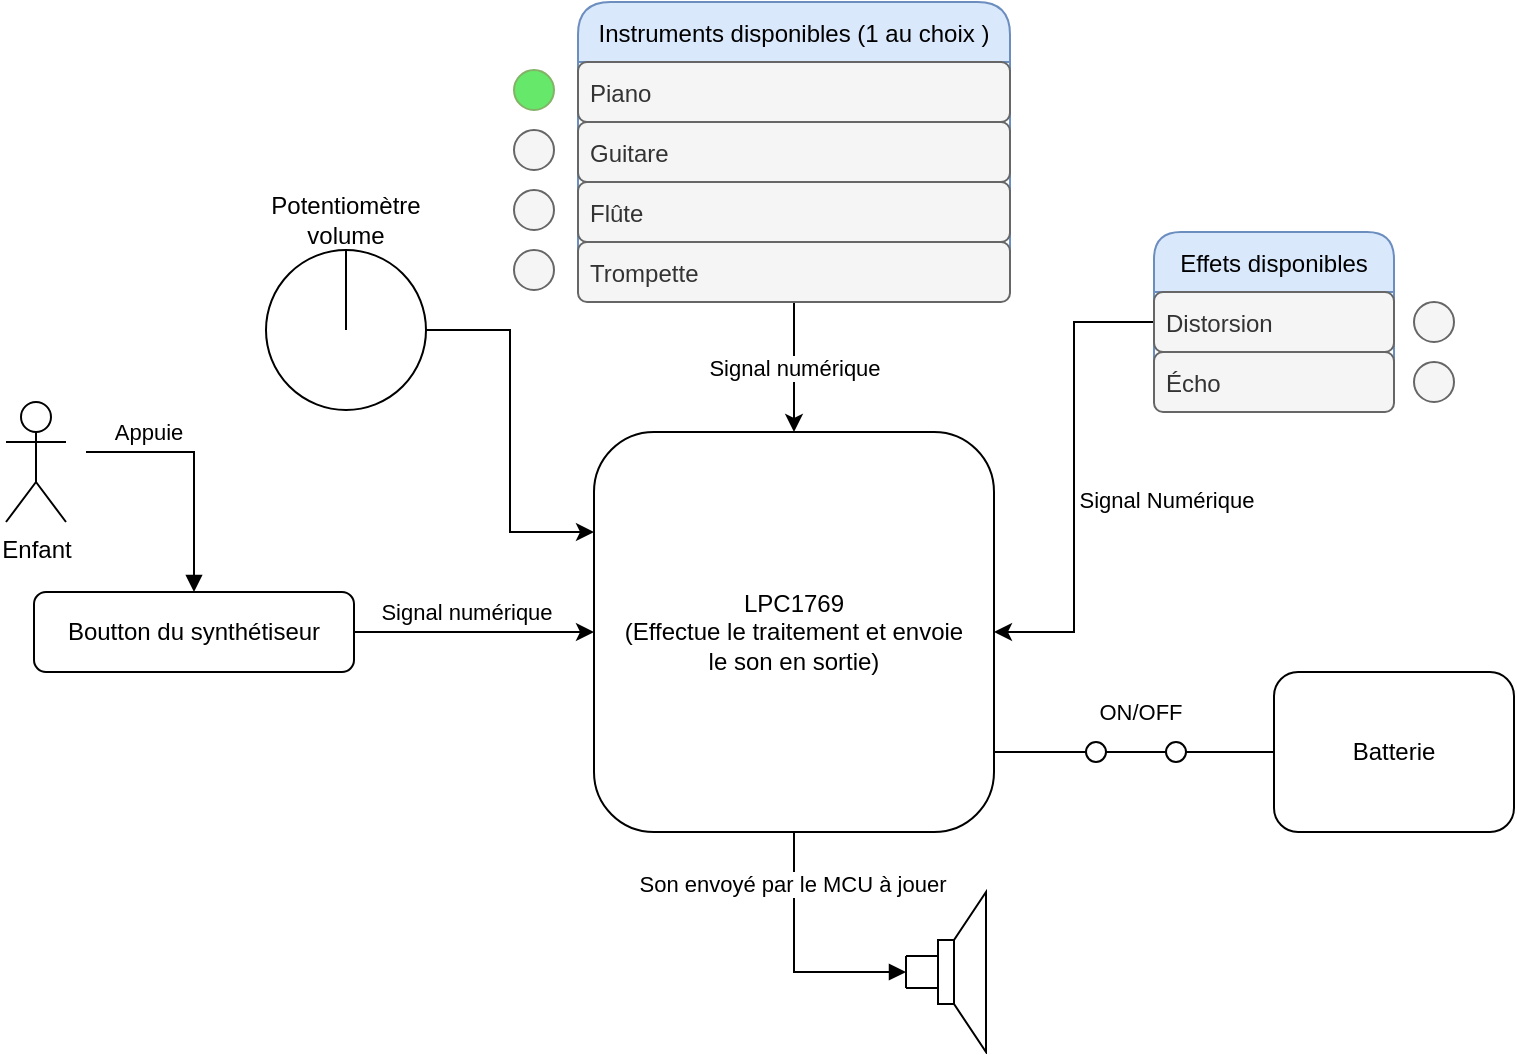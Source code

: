 <mxfile version="16.5.1" type="device"><diagram id="HFILvWz2ucrfniaZQ8Wx" name="Page-1"><mxGraphModel dx="1038" dy="649" grid="1" gridSize="10" guides="1" tooltips="1" connect="1" arrows="1" fold="1" page="1" pageScale="1" pageWidth="827" pageHeight="1169" math="0" shadow="0"><root><mxCell id="0"/><mxCell id="1" parent="0"/><mxCell id="X_dPQhwGVTIrn3kEduS3-3" style="edgeStyle=orthogonalEdgeStyle;rounded=0;orthogonalLoop=1;jettySize=auto;html=1;" parent="1" source="X_dPQhwGVTIrn3kEduS3-1" target="X_dPQhwGVTIrn3kEduS3-2" edge="1"><mxGeometry relative="1" as="geometry"/></mxCell><mxCell id="X_dPQhwGVTIrn3kEduS3-4" value="Signal numérique" style="edgeLabel;html=1;align=center;verticalAlign=middle;resizable=0;points=[];" parent="X_dPQhwGVTIrn3kEduS3-3" vertex="1" connectable="0"><mxGeometry x="-0.18" relative="1" as="geometry"><mxPoint x="7" y="-10" as="offset"/></mxGeometry></mxCell><mxCell id="X_dPQhwGVTIrn3kEduS3-1" value="Boutton du synthétiseur" style="rounded=1;whiteSpace=wrap;html=1;" parent="1" vertex="1"><mxGeometry x="44" y="330" width="160" height="40" as="geometry"/></mxCell><mxCell id="X_dPQhwGVTIrn3kEduS3-66" style="edgeStyle=orthogonalEdgeStyle;rounded=0;orthogonalLoop=1;jettySize=auto;html=1;endArrow=block;endFill=1;" parent="1" source="X_dPQhwGVTIrn3kEduS3-2" edge="1"><mxGeometry relative="1" as="geometry"><mxPoint x="480" y="520" as="targetPoint"/><Array as="points"><mxPoint x="424" y="520"/></Array></mxGeometry></mxCell><mxCell id="X_dPQhwGVTIrn3kEduS3-67" value="Son envoyé par le MCU à jouer" style="edgeLabel;html=1;align=center;verticalAlign=middle;resizable=0;points=[];" parent="X_dPQhwGVTIrn3kEduS3-66" vertex="1" connectable="0"><mxGeometry x="-0.598" y="-1" relative="1" as="geometry"><mxPoint as="offset"/></mxGeometry></mxCell><mxCell id="X_dPQhwGVTIrn3kEduS3-2" value="LPC1769&lt;br&gt;(Effectue le traitement et envoie&lt;br&gt;le son en sortie)" style="rounded=1;whiteSpace=wrap;html=1;align=center;" parent="1" vertex="1"><mxGeometry x="324" y="250" width="200" height="200" as="geometry"/></mxCell><mxCell id="X_dPQhwGVTIrn3kEduS3-16" value="Signal numérique" style="edgeStyle=orthogonalEdgeStyle;rounded=0;orthogonalLoop=1;jettySize=auto;html=1;entryX=0.5;entryY=0;entryDx=0;entryDy=0;" parent="1" source="X_dPQhwGVTIrn3kEduS3-5" target="X_dPQhwGVTIrn3kEduS3-2" edge="1"><mxGeometry x="0.007" relative="1" as="geometry"><mxPoint as="offset"/></mxGeometry></mxCell><mxCell id="X_dPQhwGVTIrn3kEduS3-5" value="Instruments disponibles (1 au choix )" style="swimlane;fontStyle=0;childLayout=stackLayout;horizontal=1;startSize=30;horizontalStack=0;resizeParent=1;resizeParentMax=0;resizeLast=0;collapsible=1;marginBottom=0;rounded=1;arcSize=18;fillColor=#dae8fc;strokeColor=#6c8ebf;" parent="1" vertex="1"><mxGeometry x="316" y="35" width="216" height="150" as="geometry"><mxRectangle x="364" y="20" width="50" height="30" as="alternateBounds"/></mxGeometry></mxCell><mxCell id="X_dPQhwGVTIrn3kEduS3-6" value="Piano" style="text;strokeColor=#666666;fillColor=#f5f5f5;align=left;verticalAlign=middle;spacingLeft=4;spacingRight=4;overflow=hidden;points=[[0,0.5],[1,0.5]];portConstraint=eastwest;rotatable=0;rounded=1;fontColor=#333333;" parent="X_dPQhwGVTIrn3kEduS3-5" vertex="1"><mxGeometry y="30" width="216" height="30" as="geometry"/></mxCell><mxCell id="X_dPQhwGVTIrn3kEduS3-7" value="Guitare" style="text;strokeColor=#666666;fillColor=#f5f5f5;align=left;verticalAlign=middle;spacingLeft=4;spacingRight=4;overflow=hidden;points=[[0,0.5],[1,0.5]];portConstraint=eastwest;rotatable=0;rounded=1;fontColor=#333333;" parent="X_dPQhwGVTIrn3kEduS3-5" vertex="1"><mxGeometry y="60" width="216" height="30" as="geometry"/></mxCell><mxCell id="X_dPQhwGVTIrn3kEduS3-8" value="Flûte" style="text;strokeColor=#666666;fillColor=#f5f5f5;align=left;verticalAlign=middle;spacingLeft=4;spacingRight=4;overflow=hidden;points=[[0,0.5],[1,0.5]];portConstraint=eastwest;rotatable=0;rounded=1;fontColor=#333333;" parent="X_dPQhwGVTIrn3kEduS3-5" vertex="1"><mxGeometry y="90" width="216" height="30" as="geometry"/></mxCell><mxCell id="X_dPQhwGVTIrn3kEduS3-9" value="Trompette" style="text;strokeColor=#666666;fillColor=#f5f5f5;align=left;verticalAlign=middle;spacingLeft=4;spacingRight=4;overflow=hidden;points=[[0,0.5],[1,0.5]];portConstraint=eastwest;rotatable=0;rounded=1;fontColor=#333333;" parent="X_dPQhwGVTIrn3kEduS3-5" vertex="1"><mxGeometry y="120" width="216" height="30" as="geometry"/></mxCell><mxCell id="X_dPQhwGVTIrn3kEduS3-10" value="" style="ellipse;whiteSpace=wrap;html=1;aspect=fixed;rounded=1;fillColor=#66E86A;strokeColor=#82b366;" parent="1" vertex="1"><mxGeometry x="284" y="69" width="20" height="20" as="geometry"/></mxCell><mxCell id="X_dPQhwGVTIrn3kEduS3-12" value="" style="ellipse;whiteSpace=wrap;html=1;aspect=fixed;rounded=1;fillColor=#f5f5f5;fontColor=#333333;strokeColor=#666666;" parent="1" vertex="1"><mxGeometry x="284" y="99" width="20" height="20" as="geometry"/></mxCell><mxCell id="X_dPQhwGVTIrn3kEduS3-13" value="" style="ellipse;whiteSpace=wrap;html=1;aspect=fixed;rounded=1;fillColor=#f5f5f5;strokeColor=#666666;fontColor=#333333;" parent="1" vertex="1"><mxGeometry x="284" y="129" width="20" height="20" as="geometry"/></mxCell><mxCell id="X_dPQhwGVTIrn3kEduS3-14" value="" style="ellipse;whiteSpace=wrap;html=1;aspect=fixed;rounded=1;fillColor=#f5f5f5;strokeColor=#666666;fontColor=#333333;" parent="1" vertex="1"><mxGeometry x="284" y="159" width="20" height="20" as="geometry"/></mxCell><mxCell id="X_dPQhwGVTIrn3kEduS3-28" style="edgeStyle=orthogonalEdgeStyle;rounded=0;orthogonalLoop=1;jettySize=auto;html=1;entryX=1;entryY=0.5;entryDx=0;entryDy=0;" parent="1" source="X_dPQhwGVTIrn3kEduS3-22" target="X_dPQhwGVTIrn3kEduS3-2" edge="1"><mxGeometry relative="1" as="geometry"/></mxCell><mxCell id="X_dPQhwGVTIrn3kEduS3-56" value="Signal Numérique" style="edgeLabel;html=1;align=center;verticalAlign=middle;resizable=0;points=[];" parent="X_dPQhwGVTIrn3kEduS3-28" vertex="1" connectable="0"><mxGeometry x="0.094" relative="1" as="geometry"><mxPoint x="46" as="offset"/></mxGeometry></mxCell><mxCell id="X_dPQhwGVTIrn3kEduS3-22" value="Effets disponibles" style="swimlane;fontStyle=0;childLayout=stackLayout;horizontal=1;startSize=30;horizontalStack=0;resizeParent=1;resizeParentMax=0;resizeLast=0;collapsible=1;marginBottom=0;rounded=1;fillColor=#dae8fc;strokeColor=#6c8ebf;" parent="1" vertex="1"><mxGeometry x="604" y="150" width="120" height="90" as="geometry"/></mxCell><mxCell id="X_dPQhwGVTIrn3kEduS3-23" value="Distorsion" style="text;strokeColor=#666666;fillColor=#f5f5f5;align=left;verticalAlign=middle;spacingLeft=4;spacingRight=4;overflow=hidden;points=[[0,0.5],[1,0.5]];portConstraint=eastwest;rotatable=0;rounded=1;fontColor=#333333;" parent="X_dPQhwGVTIrn3kEduS3-22" vertex="1"><mxGeometry y="30" width="120" height="30" as="geometry"/></mxCell><mxCell id="X_dPQhwGVTIrn3kEduS3-24" value="Écho" style="text;strokeColor=#666666;fillColor=#f5f5f5;align=left;verticalAlign=middle;spacingLeft=4;spacingRight=4;overflow=hidden;points=[[0,0.5],[1,0.5]];portConstraint=eastwest;rotatable=0;rounded=1;fontColor=#333333;" parent="X_dPQhwGVTIrn3kEduS3-22" vertex="1"><mxGeometry y="60" width="120" height="30" as="geometry"/></mxCell><mxCell id="X_dPQhwGVTIrn3kEduS3-26" value="" style="ellipse;whiteSpace=wrap;html=1;aspect=fixed;rounded=1;fillColor=#f5f5f5;strokeColor=#666666;fontColor=#333333;" parent="1" vertex="1"><mxGeometry x="734" y="185" width="20" height="20" as="geometry"/></mxCell><mxCell id="X_dPQhwGVTIrn3kEduS3-27" value="" style="ellipse;whiteSpace=wrap;html=1;aspect=fixed;rounded=1;fillColor=#f5f5f5;strokeColor=#666666;fontColor=#333333;" parent="1" vertex="1"><mxGeometry x="734" y="215" width="20" height="20" as="geometry"/></mxCell><mxCell id="X_dPQhwGVTIrn3kEduS3-41" style="edgeStyle=orthogonalEdgeStyle;rounded=0;orthogonalLoop=1;jettySize=auto;html=1;entryX=0.998;entryY=0.8;entryDx=0;entryDy=0;entryPerimeter=0;endArrow=none;endFill=0;" parent="1" source="X_dPQhwGVTIrn3kEduS3-31" target="X_dPQhwGVTIrn3kEduS3-2" edge="1"><mxGeometry relative="1" as="geometry"/></mxCell><mxCell id="X_dPQhwGVTIrn3kEduS3-55" value="ON/OFF" style="edgeLabel;html=1;align=center;verticalAlign=middle;resizable=0;points=[];" parent="X_dPQhwGVTIrn3kEduS3-41" vertex="1" connectable="0"><mxGeometry x="-0.048" relative="1" as="geometry"><mxPoint y="-20" as="offset"/></mxGeometry></mxCell><mxCell id="X_dPQhwGVTIrn3kEduS3-31" value="Batterie" style="rounded=1;whiteSpace=wrap;html=1;" parent="1" vertex="1"><mxGeometry x="664" y="370" width="120" height="80" as="geometry"/></mxCell><mxCell id="X_dPQhwGVTIrn3kEduS3-43" value="" style="ellipse;whiteSpace=wrap;html=1;aspect=fixed;rounded=1;shadow=0;sketch=0;" parent="1" vertex="1"><mxGeometry x="570" y="405" width="10" height="10" as="geometry"/></mxCell><mxCell id="X_dPQhwGVTIrn3kEduS3-54" value="" style="ellipse;whiteSpace=wrap;html=1;aspect=fixed;rounded=1;shadow=0;sketch=0;" parent="1" vertex="1"><mxGeometry x="610" y="405" width="10" height="10" as="geometry"/></mxCell><mxCell id="X_dPQhwGVTIrn3kEduS3-59" style="edgeStyle=orthogonalEdgeStyle;rounded=0;orthogonalLoop=1;jettySize=auto;html=1;entryX=0.5;entryY=0;entryDx=0;entryDy=0;endArrow=block;endFill=1;" parent="1" edge="1"><mxGeometry relative="1" as="geometry"><mxPoint x="70" y="260" as="sourcePoint"/><mxPoint x="124.0" y="330" as="targetPoint"/><Array as="points"><mxPoint x="124" y="260"/></Array></mxGeometry></mxCell><mxCell id="X_dPQhwGVTIrn3kEduS3-60" value="Appuie" style="edgeLabel;html=1;align=center;verticalAlign=middle;resizable=0;points=[];" parent="X_dPQhwGVTIrn3kEduS3-59" vertex="1" connectable="0"><mxGeometry x="-0.413" relative="1" as="geometry"><mxPoint x="-6" y="-10" as="offset"/></mxGeometry></mxCell><mxCell id="X_dPQhwGVTIrn3kEduS3-58" value="Enfant" style="shape=umlActor;verticalLabelPosition=bottom;verticalAlign=top;html=1;outlineConnect=0;rounded=1;shadow=0;sketch=0;" parent="1" vertex="1"><mxGeometry x="30" y="235" width="30" height="60" as="geometry"/></mxCell><mxCell id="X_dPQhwGVTIrn3kEduS3-61" value="" style="pointerEvents=1;verticalLabelPosition=bottom;shadow=0;dashed=0;align=center;html=1;verticalAlign=top;shape=mxgraph.electrical.electro-mechanical.loudspeaker;rounded=1;sketch=0;rotation=0;" parent="1" vertex="1"><mxGeometry x="480" y="480" width="40" height="80" as="geometry"/></mxCell><mxCell id="X_dPQhwGVTIrn3kEduS3-64" value="" style="endArrow=none;html=1;rounded=0;entryX=0;entryY=0.4;entryDx=0;entryDy=0;entryPerimeter=0;exitX=0;exitY=0.6;exitDx=0;exitDy=0;exitPerimeter=0;" parent="1" source="X_dPQhwGVTIrn3kEduS3-61" target="X_dPQhwGVTIrn3kEduS3-61" edge="1"><mxGeometry width="50" height="50" relative="1" as="geometry"><mxPoint x="430" y="550" as="sourcePoint"/><mxPoint x="480" y="500" as="targetPoint"/></mxGeometry></mxCell><mxCell id="_PSksDa5RFyphcbB2iTZ-7" style="edgeStyle=orthogonalEdgeStyle;rounded=0;orthogonalLoop=1;jettySize=auto;html=1;entryX=0;entryY=0.25;entryDx=0;entryDy=0;" edge="1" parent="1" source="_PSksDa5RFyphcbB2iTZ-4" target="X_dPQhwGVTIrn3kEduS3-2"><mxGeometry relative="1" as="geometry"/></mxCell><mxCell id="_PSksDa5RFyphcbB2iTZ-4" value="" style="ellipse;whiteSpace=wrap;html=1;aspect=fixed;fillColor=none;" vertex="1" parent="1"><mxGeometry x="160" y="159" width="80" height="80" as="geometry"/></mxCell><mxCell id="_PSksDa5RFyphcbB2iTZ-5" value="" style="endArrow=none;html=1;rounded=0;entryX=0.5;entryY=0.007;entryDx=0;entryDy=0;entryPerimeter=0;" edge="1" parent="1" target="_PSksDa5RFyphcbB2iTZ-4"><mxGeometry width="50" height="50" relative="1" as="geometry"><mxPoint x="200" y="199" as="sourcePoint"/><mxPoint x="225" y="174" as="targetPoint"/><Array as="points"/></mxGeometry></mxCell><mxCell id="_PSksDa5RFyphcbB2iTZ-6" value="Potentiomètre volume" style="text;html=1;strokeColor=none;fillColor=none;align=center;verticalAlign=middle;whiteSpace=wrap;rounded=0;" vertex="1" parent="1"><mxGeometry x="155" y="129" width="90" height="30" as="geometry"/></mxCell></root></mxGraphModel></diagram></mxfile>